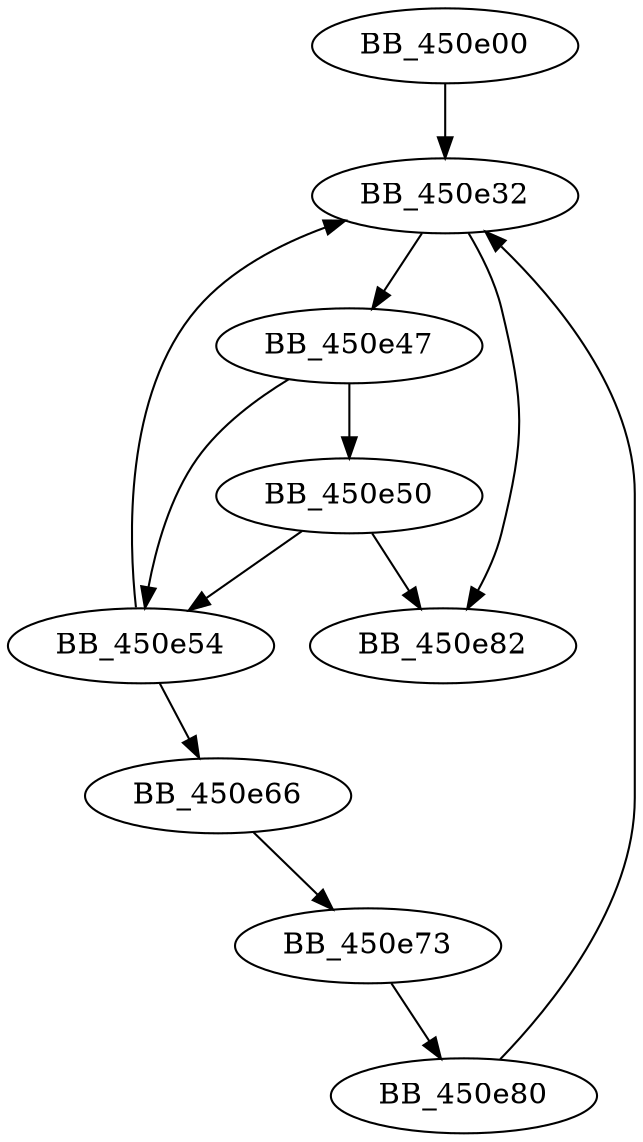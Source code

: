 DiGraph sub_450E00{
BB_450e00->BB_450e32
BB_450e32->BB_450e47
BB_450e32->BB_450e82
BB_450e47->BB_450e50
BB_450e47->BB_450e54
BB_450e50->BB_450e54
BB_450e50->BB_450e82
BB_450e54->BB_450e32
BB_450e54->BB_450e66
BB_450e66->BB_450e73
BB_450e73->BB_450e80
BB_450e80->BB_450e32
}
